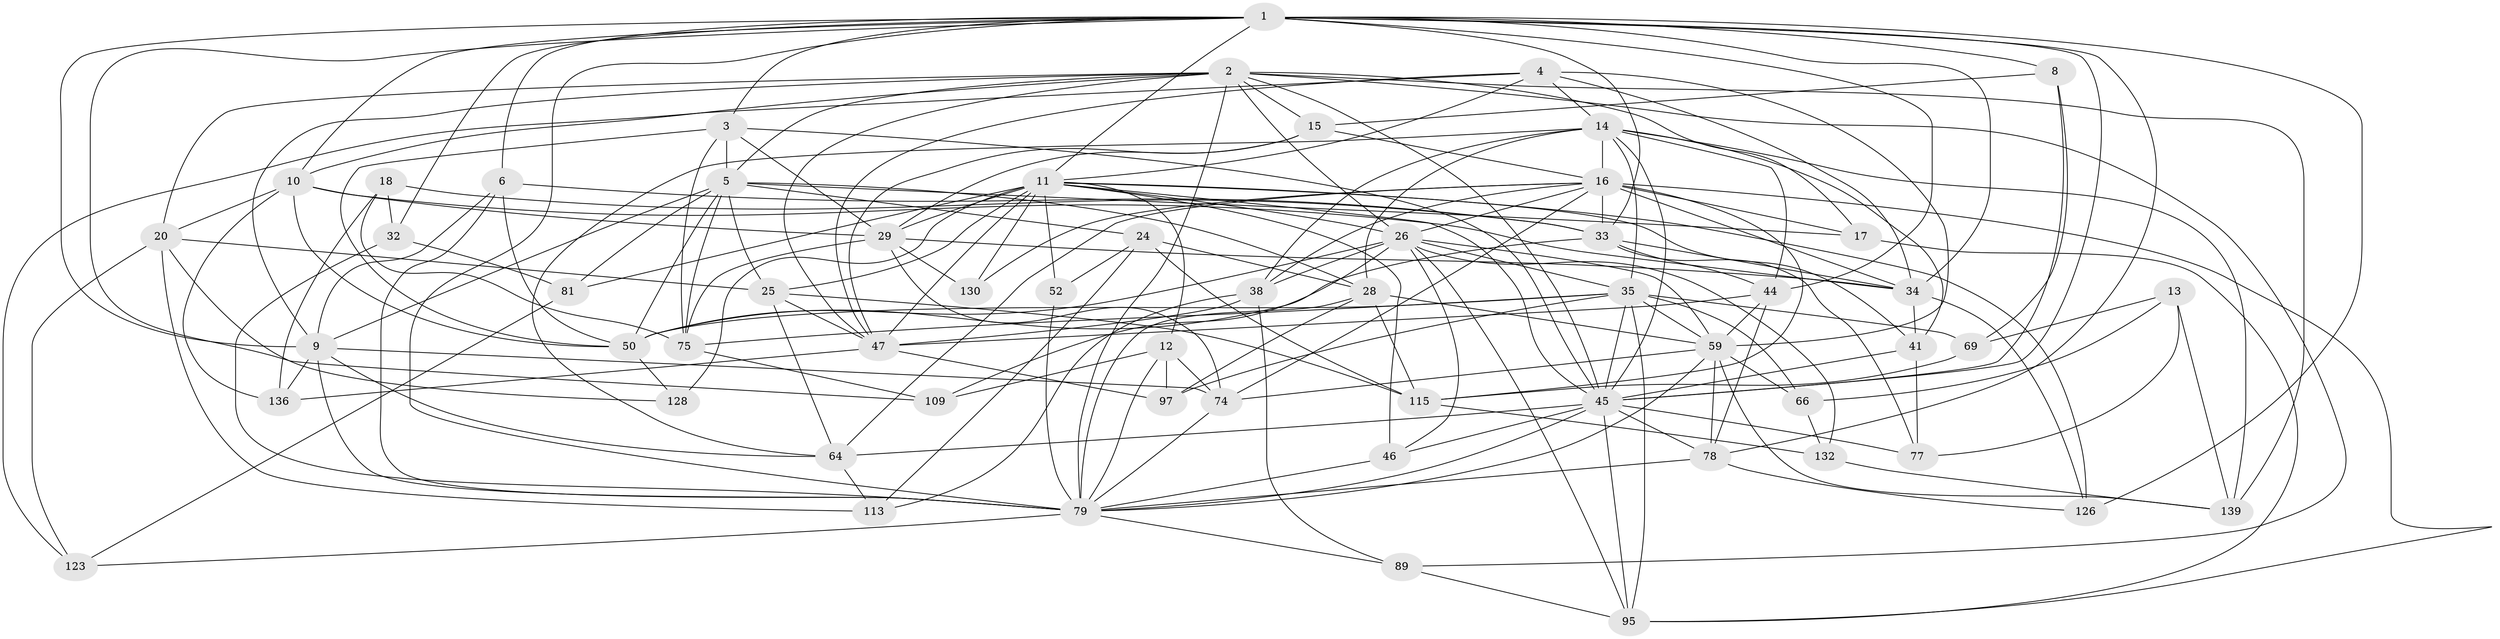 // original degree distribution, {4: 1.0}
// Generated by graph-tools (version 1.1) at 2025/20/03/04/25 18:20:35]
// undirected, 58 vertices, 190 edges
graph export_dot {
graph [start="1"]
  node [color=gray90,style=filled];
  1 [super="+107+37"];
  2 [super="+54+55"];
  3 [super="+49"];
  4 [super="+84"];
  5 [super="+146+92+7"];
  6 [super="+98"];
  8;
  9 [super="+22"];
  10 [super="+19+39"];
  11 [super="+27+21+68"];
  12 [super="+53"];
  13;
  14 [super="+134+23"];
  15 [super="+119"];
  16 [super="+135+36+70"];
  17;
  18;
  20 [super="+56"];
  24 [super="+51"];
  25 [super="+48"];
  26 [super="+62+108+40"];
  28 [super="+82"];
  29 [super="+93"];
  32;
  33 [super="+112+102"];
  34 [super="+124+140"];
  35 [super="+42+116"];
  38 [super="+117"];
  41 [super="+99"];
  44 [super="+94"];
  45 [super="+67+141+58"];
  46;
  47 [super="+73+57+105"];
  50 [super="+65+138"];
  52;
  59 [super="+114+118+76"];
  64 [super="+88"];
  66;
  69;
  74 [super="+122"];
  75 [super="+101"];
  77;
  78 [super="+127"];
  79 [super="+104+80+143"];
  81;
  89;
  95 [super="+100"];
  97 [super="+125"];
  109;
  113;
  115 [super="+121"];
  123;
  126;
  128;
  130;
  132;
  136;
  139 [super="+142"];
  1 -- 32;
  1 -- 33 [weight=2];
  1 -- 10;
  1 -- 109;
  1 -- 34;
  1 -- 3;
  1 -- 6;
  1 -- 8;
  1 -- 9;
  1 -- 44;
  1 -- 45;
  1 -- 78;
  1 -- 79;
  1 -- 126;
  1 -- 11;
  2 -- 139 [weight=2];
  2 -- 10 [weight=2];
  2 -- 9;
  2 -- 5;
  2 -- 45;
  2 -- 47;
  2 -- 15 [weight=2];
  2 -- 17;
  2 -- 79 [weight=2];
  2 -- 20;
  2 -- 89;
  2 -- 26;
  3 -- 75;
  3 -- 5;
  3 -- 45;
  3 -- 29;
  3 -- 50;
  4 -- 59;
  4 -- 14;
  4 -- 123;
  4 -- 34;
  4 -- 11;
  4 -- 47;
  5 -- 75;
  5 -- 25;
  5 -- 81;
  5 -- 50;
  5 -- 17;
  5 -- 24;
  5 -- 9;
  5 -- 28;
  6 -- 33 [weight=2];
  6 -- 9;
  6 -- 79;
  6 -- 50;
  8 -- 69;
  8 -- 15;
  8 -- 45;
  9 -- 74;
  9 -- 64;
  9 -- 136;
  9 -- 79;
  10 -- 34;
  10 -- 136;
  10 -- 50;
  10 -- 29;
  10 -- 20;
  11 -- 128 [weight=2];
  11 -- 46;
  11 -- 45;
  11 -- 130 [weight=2];
  11 -- 41 [weight=2];
  11 -- 12;
  11 -- 25;
  11 -- 126;
  11 -- 29;
  11 -- 47;
  11 -- 26 [weight=2];
  11 -- 81;
  11 -- 52 [weight=2];
  12 -- 97 [weight=2];
  12 -- 109;
  12 -- 74;
  12 -- 79;
  13 -- 77;
  13 -- 66;
  13 -- 69;
  13 -- 139;
  14 -- 45;
  14 -- 35;
  14 -- 44;
  14 -- 41;
  14 -- 16;
  14 -- 64;
  14 -- 38;
  14 -- 139;
  14 -- 28;
  15 -- 16;
  15 -- 29;
  15 -- 47;
  16 -- 17;
  16 -- 74;
  16 -- 130;
  16 -- 64;
  16 -- 33;
  16 -- 38;
  16 -- 26;
  16 -- 95;
  16 -- 115;
  16 -- 34;
  17 -- 95;
  18 -- 32;
  18 -- 136;
  18 -- 75;
  18 -- 33;
  20 -- 128;
  20 -- 123;
  20 -- 25;
  20 -- 113;
  24 -- 115;
  24 -- 113;
  24 -- 52;
  24 -- 28 [weight=2];
  25 -- 115;
  25 -- 64;
  25 -- 47;
  26 -- 59;
  26 -- 95;
  26 -- 109;
  26 -- 46;
  26 -- 35;
  26 -- 132;
  26 -- 38;
  26 -- 50;
  28 -- 79;
  28 -- 115;
  28 -- 97;
  28 -- 59;
  29 -- 75;
  29 -- 34;
  29 -- 130;
  29 -- 74;
  32 -- 81;
  32 -- 79;
  33 -- 77;
  33 -- 34;
  33 -- 44;
  33 -- 50;
  34 -- 41;
  34 -- 126;
  35 -- 69;
  35 -- 66;
  35 -- 50;
  35 -- 59;
  35 -- 75;
  35 -- 95;
  35 -- 97;
  35 -- 45;
  38 -- 113;
  38 -- 89;
  38 -- 47;
  41 -- 45;
  41 -- 77;
  44 -- 59;
  44 -- 47;
  44 -- 78;
  45 -- 64;
  45 -- 77;
  45 -- 78;
  45 -- 46;
  45 -- 95;
  45 -- 79;
  46 -- 79;
  47 -- 136;
  47 -- 97 [weight=2];
  50 -- 128;
  52 -- 79;
  59 -- 66;
  59 -- 74;
  59 -- 139;
  59 -- 79;
  59 -- 78;
  64 -- 113;
  66 -- 132;
  69 -- 115;
  74 -- 79;
  75 -- 109;
  78 -- 126;
  78 -- 79;
  79 -- 123;
  79 -- 89;
  81 -- 123;
  89 -- 95;
  115 -- 132;
  132 -- 139;
}
